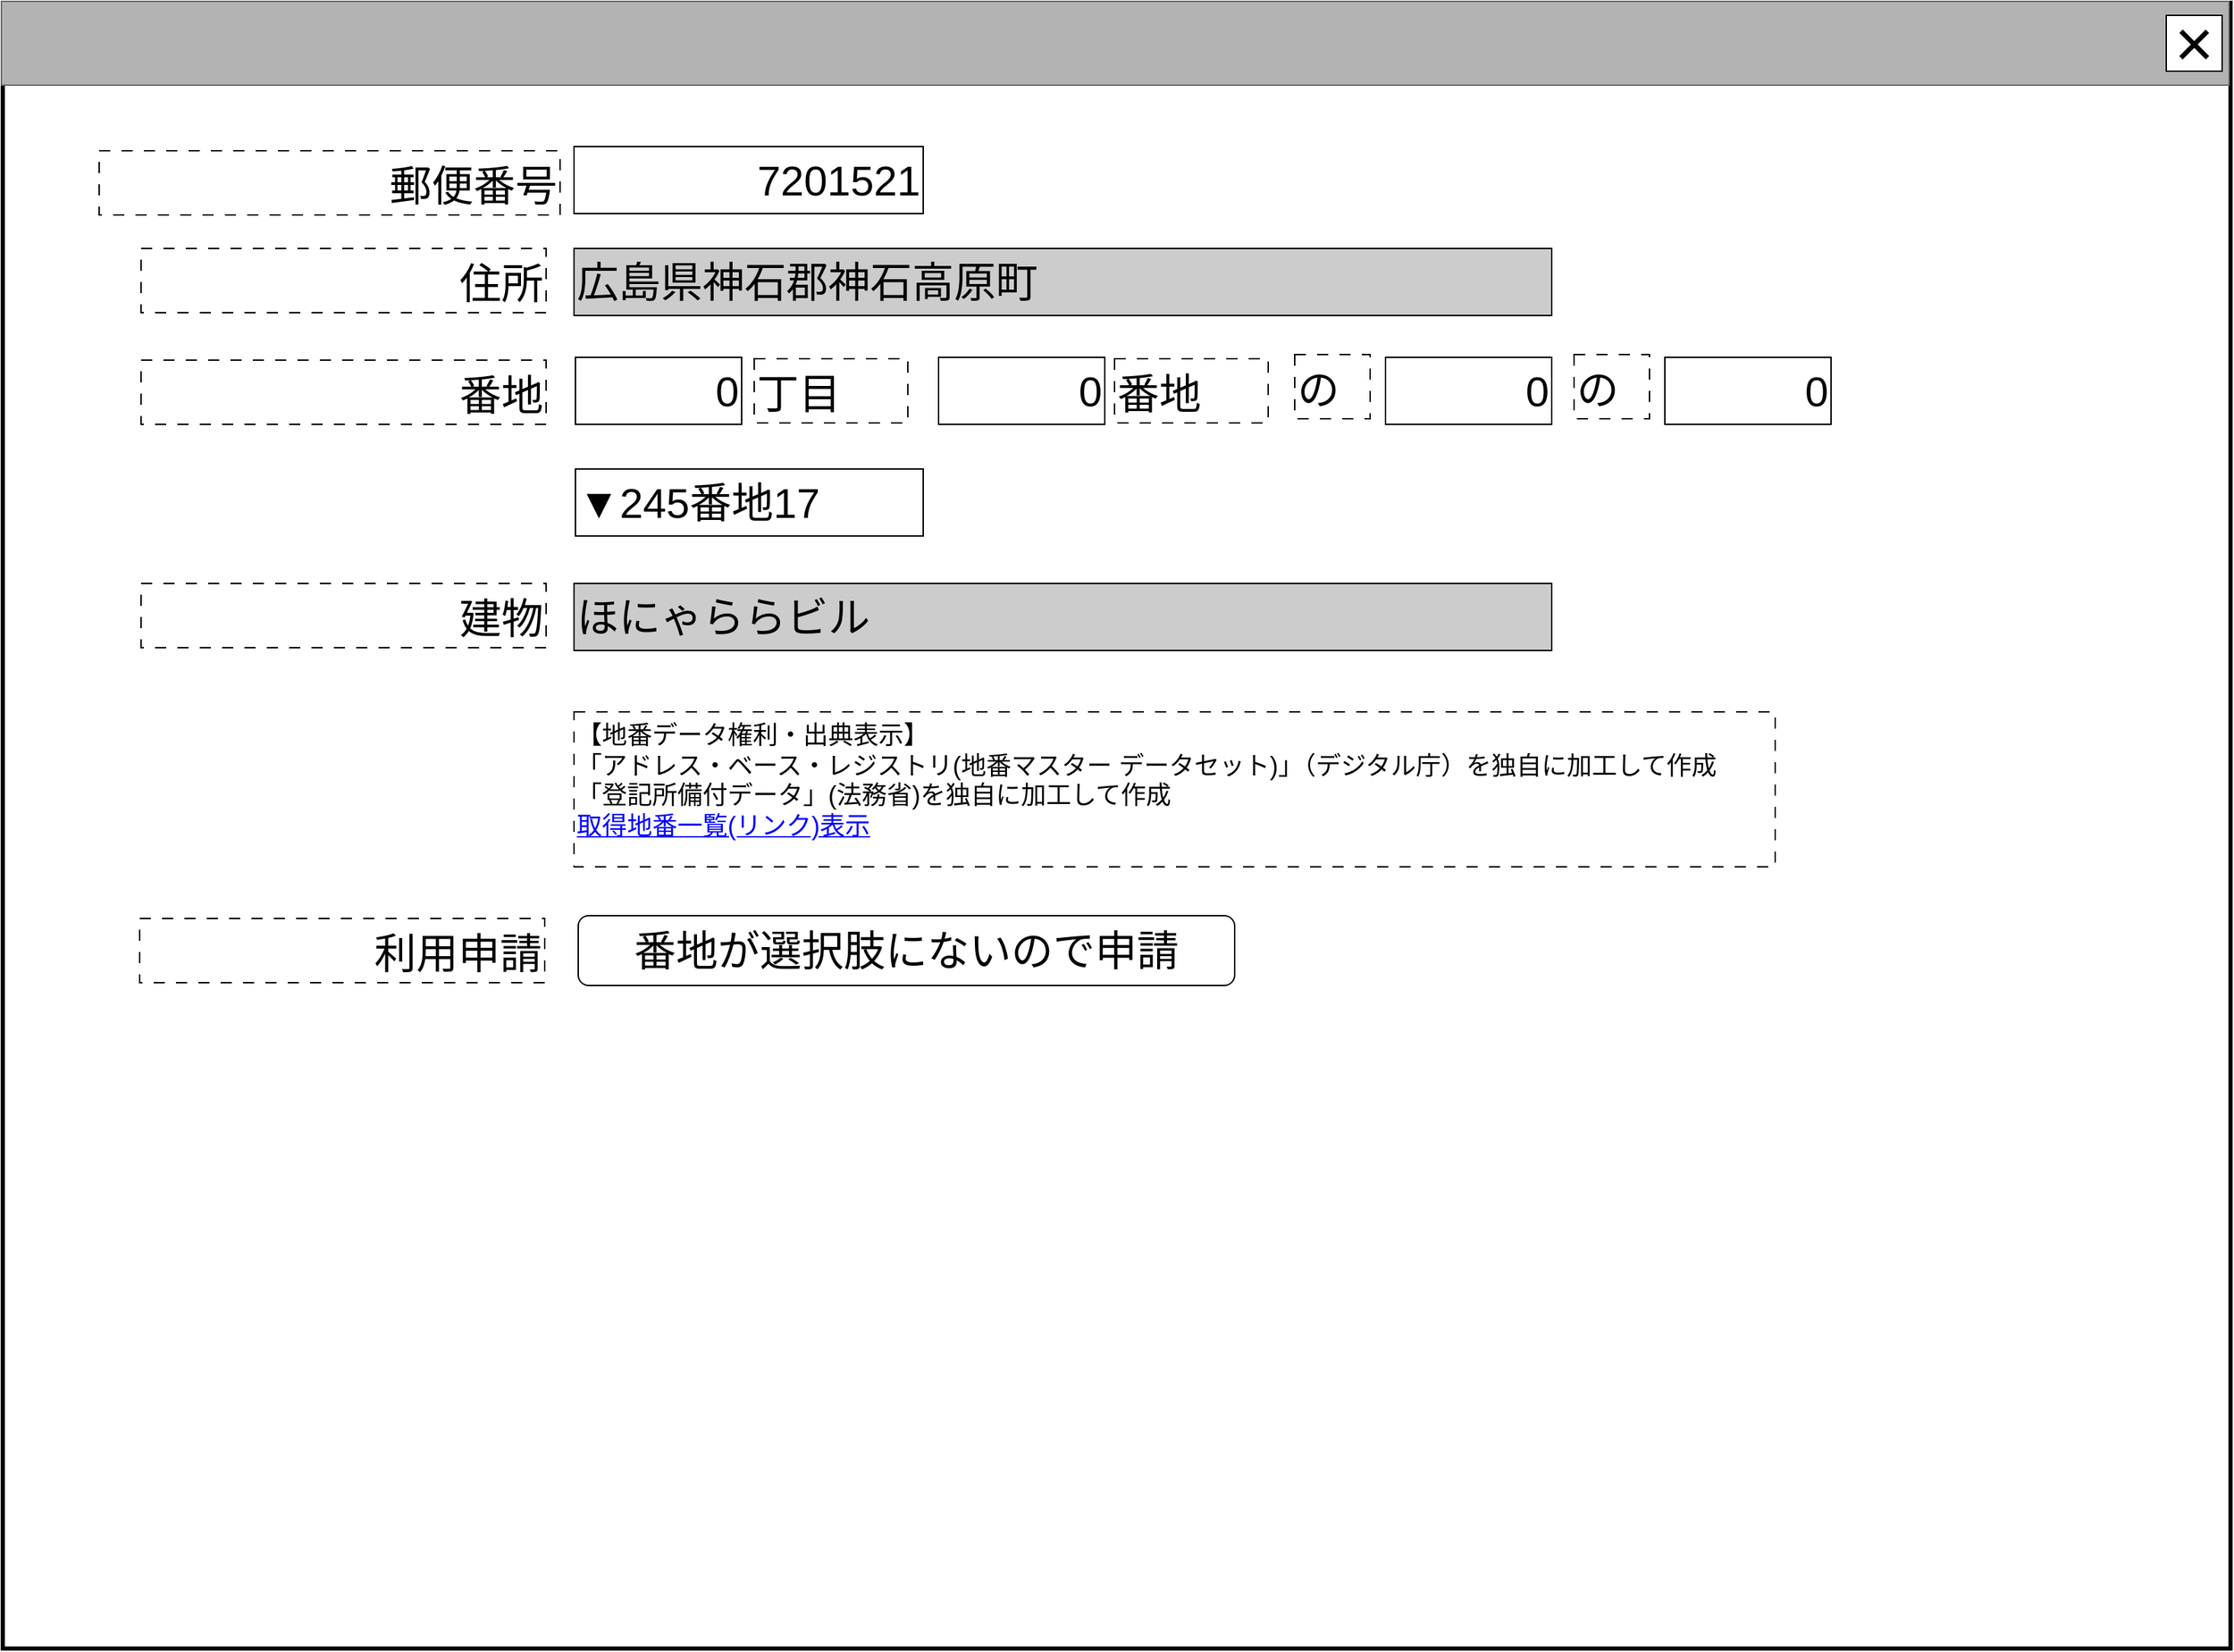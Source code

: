 <mxfile version="24.2.5" type="device">
  <diagram name="ページ1" id="LE8fIzdrHe0wcv1LTvfw">
    <mxGraphModel dx="866" dy="518" grid="1" gridSize="10" guides="1" tooltips="1" connect="1" arrows="1" fold="1" page="1" pageScale="1" pageWidth="1600" pageHeight="1200" math="0" shadow="0">
      <root>
        <mxCell id="0" />
        <mxCell id="cFaB45KztUIKXS-_cTrr-4" value="背景" style="locked=1;" parent="0" visible="0" />
        <mxCell id="cFaB45KztUIKXS-_cTrr-5" value="" style="rounded=0;whiteSpace=wrap;html=1;strokeWidth=3;" parent="cFaB45KztUIKXS-_cTrr-4" vertex="1">
          <mxGeometry x="1" y="1" width="1595" height="1180" as="geometry" />
        </mxCell>
        <mxCell id="cFaB45KztUIKXS-_cTrr-6" value="" style="rounded=0;whiteSpace=wrap;html=1;fillColor=#B3B3B3;fontColor=#333333;strokeColor=#666666;" parent="cFaB45KztUIKXS-_cTrr-4" vertex="1">
          <mxGeometry width="1595" height="60" as="geometry" />
        </mxCell>
        <mxCell id="cFaB45KztUIKXS-_cTrr-7" value="&lt;font style=&quot;font-size: 48px;&quot;&gt;×&lt;/font&gt;" style="rounded=0;whiteSpace=wrap;html=1;" parent="cFaB45KztUIKXS-_cTrr-4" vertex="1">
          <mxGeometry x="1550" y="10" width="40" height="40" as="geometry" />
        </mxCell>
        <mxCell id="cFaB45KztUIKXS-_cTrr-8" value="" style="rounded=0;whiteSpace=wrap;html=1;" parent="cFaB45KztUIKXS-_cTrr-4" vertex="1">
          <mxGeometry x="830" y="670" width="120" height="60" as="geometry" />
        </mxCell>
        <mxCell id="cFaB45KztUIKXS-_cTrr-9" value="ウインドウ" style="locked=1;" parent="0" />
        <mxCell id="cFaB45KztUIKXS-_cTrr-10" value="" style="rounded=0;whiteSpace=wrap;html=1;strokeWidth=3;" parent="cFaB45KztUIKXS-_cTrr-9" vertex="1">
          <mxGeometry x="1" y="1" width="1595" height="1179" as="geometry" />
        </mxCell>
        <mxCell id="cFaB45KztUIKXS-_cTrr-11" value="" style="rounded=0;whiteSpace=wrap;html=1;fillColor=#B3B3B3;fontColor=#333333;strokeColor=#666666;" parent="cFaB45KztUIKXS-_cTrr-9" vertex="1">
          <mxGeometry width="1595" height="60" as="geometry" />
        </mxCell>
        <mxCell id="cFaB45KztUIKXS-_cTrr-12" value="&lt;font style=&quot;font-size: 48px;&quot;&gt;×&lt;/font&gt;" style="rounded=0;whiteSpace=wrap;html=1;" parent="cFaB45KztUIKXS-_cTrr-9" vertex="1">
          <mxGeometry x="1550" y="10" width="40" height="40" as="geometry" />
        </mxCell>
        <mxCell id="cFaB45KztUIKXS-_cTrr-14" value="名称未設定レイヤ" style="" parent="0" />
        <mxCell id="ColBS6U00L5lofz6xfWA-0" value="&lt;span style=&quot;font-size: 30px;&quot;&gt;郵便番号&lt;/span&gt;" style="rounded=0;whiteSpace=wrap;html=1;align=right;dashed=1;dashPattern=8 8;verticalAlign=bottom;" parent="cFaB45KztUIKXS-_cTrr-14" vertex="1">
          <mxGeometry x="70" y="107" width="330" height="46" as="geometry" />
        </mxCell>
        <mxCell id="ColBS6U00L5lofz6xfWA-1" value="&lt;span style=&quot;font-size: 30px;&quot;&gt;7201521&lt;/span&gt;" style="rounded=0;whiteSpace=wrap;html=1;align=right;fillColor=#FFFFFF;" parent="cFaB45KztUIKXS-_cTrr-14" vertex="1">
          <mxGeometry x="410" y="104" width="250" height="48" as="geometry" />
        </mxCell>
        <mxCell id="ColBS6U00L5lofz6xfWA-2" value="&lt;span style=&quot;font-size: 30px;&quot;&gt;住所&lt;/span&gt;" style="rounded=0;whiteSpace=wrap;html=1;align=right;dashed=1;dashPattern=8 8;verticalAlign=bottom;" parent="cFaB45KztUIKXS-_cTrr-14" vertex="1">
          <mxGeometry x="100" y="177" width="290" height="46" as="geometry" />
        </mxCell>
        <mxCell id="ColBS6U00L5lofz6xfWA-3" value="&lt;span style=&quot;font-size: 30px;&quot;&gt;広島県神石郡神石高原町&lt;/span&gt;" style="rounded=0;whiteSpace=wrap;html=1;align=left;fillColor=#CCCCCC;" parent="cFaB45KztUIKXS-_cTrr-14" vertex="1">
          <mxGeometry x="410" y="177" width="700" height="48" as="geometry" />
        </mxCell>
        <mxCell id="ColBS6U00L5lofz6xfWA-5" value="&lt;span style=&quot;font-size: 30px;&quot;&gt;番地&lt;/span&gt;" style="rounded=0;whiteSpace=wrap;html=1;align=right;dashed=1;dashPattern=8 8;verticalAlign=bottom;" parent="cFaB45KztUIKXS-_cTrr-14" vertex="1">
          <mxGeometry x="100" y="257" width="290" height="46" as="geometry" />
        </mxCell>
        <mxCell id="ColBS6U00L5lofz6xfWA-7" value="&lt;span style=&quot;font-size: 30px;&quot;&gt;0&lt;/span&gt;" style="rounded=0;whiteSpace=wrap;html=1;align=right;fillColor=#FFFFFF;" parent="cFaB45KztUIKXS-_cTrr-14" vertex="1">
          <mxGeometry x="411" y="255" width="119" height="48" as="geometry" />
        </mxCell>
        <mxCell id="ColBS6U00L5lofz6xfWA-9" value="&lt;span style=&quot;font-size: 30px;&quot;&gt;▼245番地17&lt;/span&gt;" style="rounded=0;whiteSpace=wrap;html=1;align=left;fillColor=#FFFFFF;" parent="cFaB45KztUIKXS-_cTrr-14" vertex="1">
          <mxGeometry x="411" y="335" width="249" height="48" as="geometry" />
        </mxCell>
        <mxCell id="ColBS6U00L5lofz6xfWA-10" value="&lt;div style=&quot;font-size: 18px;&quot;&gt;&lt;font style=&quot;font-size: 18px;&quot;&gt;【地番データ権利・出典表示】&lt;/font&gt;&lt;/div&gt;&lt;div style=&quot;font-size: 18px;&quot;&gt;&lt;font style=&quot;font-size: 18px;&quot;&gt;「アドレス・ベース・レジストリ(地番マスター データセット)」（デジタル庁）を独自に加工して作成&lt;/font&gt;&lt;/div&gt;&lt;div style=&quot;font-size: 18px;&quot;&gt;&lt;font style=&quot;font-size: 18px;&quot;&gt;「登記所備付データ」(法務省)を独自に加工して作成&lt;/font&gt;&lt;/div&gt;&lt;div style=&quot;font-size: 18px;&quot;&gt;&lt;font style=&quot;font-size: 18px;&quot; color=&quot;#0000ff&quot;&gt;&lt;u style=&quot;&quot;&gt;取得地番一覧(リンク)表示&lt;/u&gt;&lt;/font&gt;&lt;/div&gt;" style="rounded=0;whiteSpace=wrap;html=1;align=left;dashed=1;dashPattern=8 8;verticalAlign=top;" parent="cFaB45KztUIKXS-_cTrr-14" vertex="1">
          <mxGeometry x="410" y="509" width="860" height="111" as="geometry" />
        </mxCell>
        <mxCell id="5FrcyOVKktKP_RQLA5uw-0" value="&lt;span style=&quot;font-size: 30px;&quot;&gt;丁目&lt;/span&gt;" style="rounded=0;whiteSpace=wrap;html=1;align=left;dashed=1;dashPattern=8 8;verticalAlign=bottom;" parent="cFaB45KztUIKXS-_cTrr-14" vertex="1">
          <mxGeometry x="539" y="256" width="110" height="46" as="geometry" />
        </mxCell>
        <mxCell id="5FrcyOVKktKP_RQLA5uw-1" value="&lt;span style=&quot;font-size: 30px;&quot;&gt;0&lt;/span&gt;" style="rounded=0;whiteSpace=wrap;html=1;align=right;fillColor=#FFFFFF;" parent="cFaB45KztUIKXS-_cTrr-14" vertex="1">
          <mxGeometry x="671" y="255" width="119" height="48" as="geometry" />
        </mxCell>
        <mxCell id="5FrcyOVKktKP_RQLA5uw-2" value="&lt;span style=&quot;font-size: 30px;&quot;&gt;番地&lt;/span&gt;" style="rounded=0;whiteSpace=wrap;html=1;align=left;dashed=1;dashPattern=8 8;verticalAlign=bottom;" parent="cFaB45KztUIKXS-_cTrr-14" vertex="1">
          <mxGeometry x="797" y="256" width="110" height="46" as="geometry" />
        </mxCell>
        <mxCell id="5FrcyOVKktKP_RQLA5uw-4" value="&lt;span style=&quot;font-size: 30px;&quot;&gt;の&lt;/span&gt;" style="rounded=0;whiteSpace=wrap;html=1;align=left;dashed=1;dashPattern=8 8;verticalAlign=bottom;" parent="cFaB45KztUIKXS-_cTrr-14" vertex="1">
          <mxGeometry x="926" y="253" width="54" height="46" as="geometry" />
        </mxCell>
        <mxCell id="5FrcyOVKktKP_RQLA5uw-5" value="&lt;span style=&quot;font-size: 30px;&quot;&gt;0&lt;/span&gt;" style="rounded=0;whiteSpace=wrap;html=1;align=right;fillColor=#FFFFFF;" parent="cFaB45KztUIKXS-_cTrr-14" vertex="1">
          <mxGeometry x="991" y="255" width="119" height="48" as="geometry" />
        </mxCell>
        <mxCell id="5FrcyOVKktKP_RQLA5uw-7" value="&lt;span style=&quot;font-size: 30px;&quot;&gt;の&lt;/span&gt;" style="rounded=0;whiteSpace=wrap;html=1;align=left;dashed=1;dashPattern=8 8;verticalAlign=bottom;" parent="cFaB45KztUIKXS-_cTrr-14" vertex="1">
          <mxGeometry x="1126" y="253" width="54" height="46" as="geometry" />
        </mxCell>
        <mxCell id="5FrcyOVKktKP_RQLA5uw-8" value="&lt;span style=&quot;font-size: 30px;&quot;&gt;0&lt;/span&gt;" style="rounded=0;whiteSpace=wrap;html=1;align=right;fillColor=#FFFFFF;" parent="cFaB45KztUIKXS-_cTrr-14" vertex="1">
          <mxGeometry x="1191" y="255" width="119" height="48" as="geometry" />
        </mxCell>
        <mxCell id="5FrcyOVKktKP_RQLA5uw-9" value="&lt;span style=&quot;font-size: 30px;&quot;&gt;建物&lt;/span&gt;" style="rounded=0;whiteSpace=wrap;html=1;align=right;dashed=1;dashPattern=8 8;verticalAlign=bottom;" parent="cFaB45KztUIKXS-_cTrr-14" vertex="1">
          <mxGeometry x="100" y="417" width="290" height="46" as="geometry" />
        </mxCell>
        <mxCell id="5FrcyOVKktKP_RQLA5uw-10" value="&lt;span style=&quot;font-size: 30px;&quot;&gt;ほにゃららビル&lt;/span&gt;" style="rounded=0;whiteSpace=wrap;html=1;align=left;fillColor=#CCCCCC;" parent="cFaB45KztUIKXS-_cTrr-14" vertex="1">
          <mxGeometry x="410" y="417" width="700" height="48" as="geometry" />
        </mxCell>
        <mxCell id="x-jg-CavPzl6toAJUIfl-0" value="&lt;span style=&quot;font-size: 30px;&quot;&gt;利用申請&lt;/span&gt;" style="rounded=0;whiteSpace=wrap;html=1;align=right;dashed=1;dashPattern=8 8;verticalAlign=bottom;" vertex="1" parent="cFaB45KztUIKXS-_cTrr-14">
          <mxGeometry x="99" y="657" width="290" height="46" as="geometry" />
        </mxCell>
        <mxCell id="x-jg-CavPzl6toAJUIfl-1" value="&lt;span style=&quot;font-size: 30px; text-align: right;&quot;&gt;番地が選択肢にないので申請&lt;/span&gt;" style="rounded=1;whiteSpace=wrap;html=1;" vertex="1" parent="cFaB45KztUIKXS-_cTrr-14">
          <mxGeometry x="413" y="655" width="470" height="50" as="geometry" />
        </mxCell>
      </root>
    </mxGraphModel>
  </diagram>
</mxfile>
